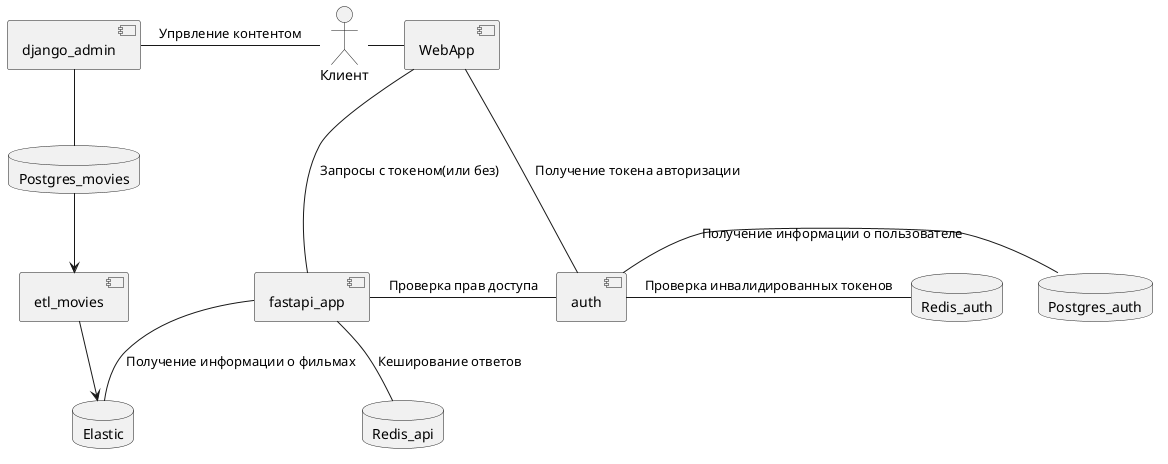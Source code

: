 @startuml
skinparam componentStyle uml2
actor Клиент as Client
component WebApp
component fastapi_app
component auth
component django_admin
component etl_movies
database Postgres_auth
database Postgres_movies
database Elastic
database Redis_auth
database Redis_api

Client -r----- WebApp
WebApp -- fastapi_app: Запросы с токеном(или без)
WebApp --- auth: Получение токена авторизации
fastapi_app -r-- auth: Проверка прав доступа
fastapi_app -d- Elastic: Получение информации о фильмах
fastapi_app -d- Redis_api: Кеширование ответов
auth - Postgres_auth: Получение информации о пользователе
auth - Redis_auth: Проверка инвалидированных токенов
Client -l- django_admin: Упрвление контентом
django_admin -d- Postgres_movies
Postgres_movies -d-> etl_movies
etl_movies --> Elastic
@enduml